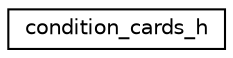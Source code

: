 digraph "Graphical Class Hierarchy"
{
 // LATEX_PDF_SIZE
  edge [fontname="Helvetica",fontsize="10",labelfontname="Helvetica",labelfontsize="10"];
  node [fontname="Helvetica",fontsize="10",shape=record];
  rankdir="LR";
  Node0 [label="condition_cards_h",height=0.2,width=0.4,color="black", fillcolor="white", style="filled",URL="$classcondition__cards__h.html",tooltip=" "];
}
